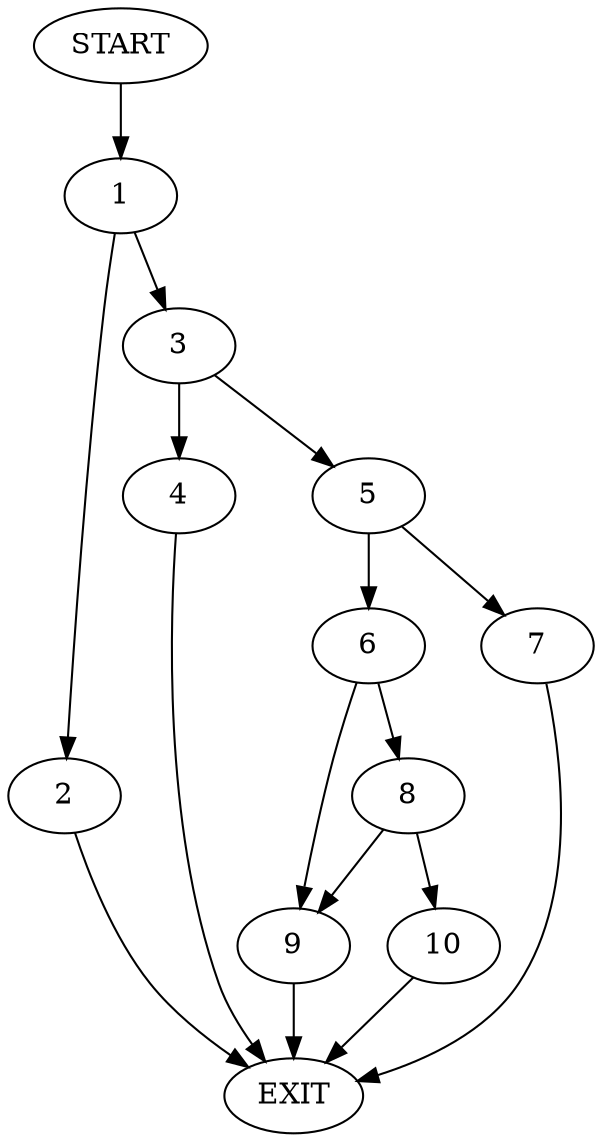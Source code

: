 digraph {
0 [label="START"]
11 [label="EXIT"]
0 -> 1
1 -> 2
1 -> 3
3 -> 4
3 -> 5
2 -> 11
4 -> 11
5 -> 6
5 -> 7
6 -> 8
6 -> 9
7 -> 11
8 -> 9
8 -> 10
9 -> 11
10 -> 11
}
